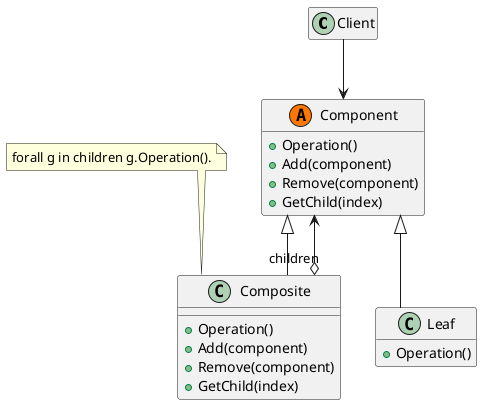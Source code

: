 @startuml
'https://plantuml.com/class-diagram

skinparam linetype ortho
class Client{}
hide Client members

class Composite{
    +Operation()
    +Add(component)
    +Remove(component)
    +GetChild(index)
}


class Component <<(A,FF7700)>> {
    +Operation()
    +Add(component)
    +Remove(component)
    +GetChild(index)
}
hide Component fields

class Leaf{
    +Operation()
}
hide Leaf fields


note "forall g in children g.Operation()." as N1
N1 .. Composite

Client --> Component
Component <|-- Leaf
Component <|-- Composite

Component <--o "children" Composite


@enduml